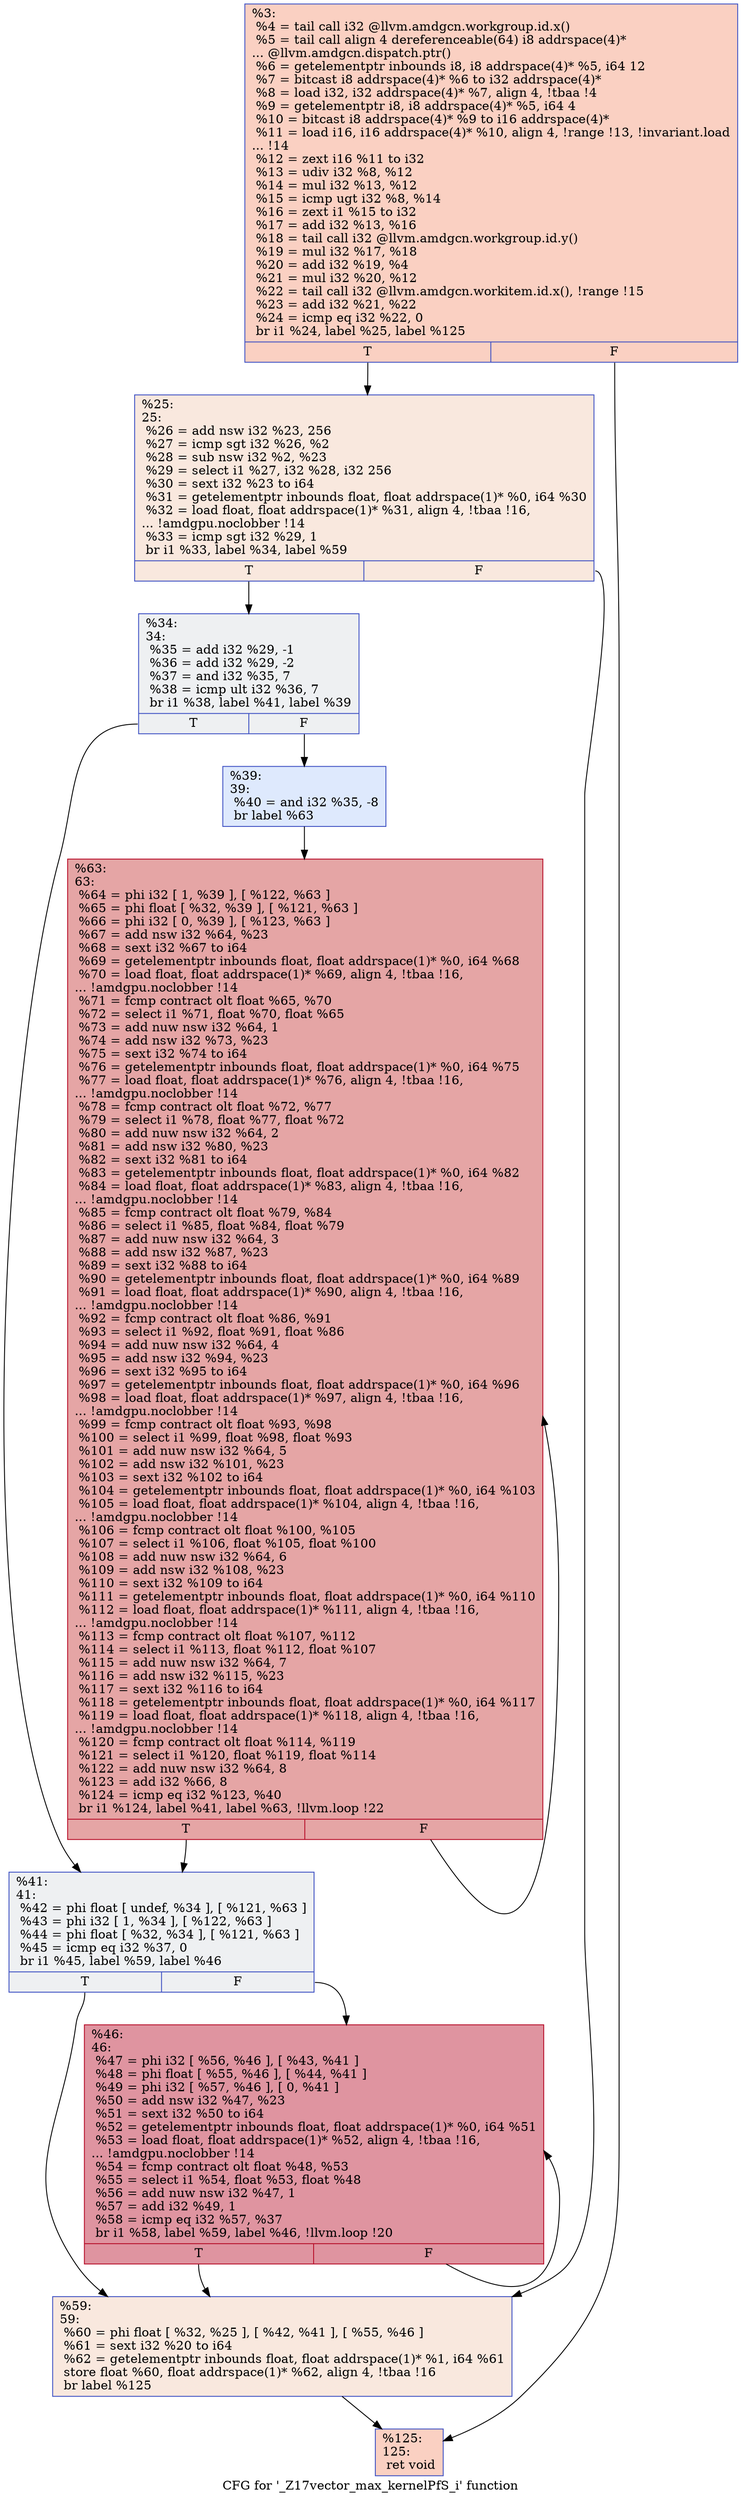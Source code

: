 digraph "CFG for '_Z17vector_max_kernelPfS_i' function" {
	label="CFG for '_Z17vector_max_kernelPfS_i' function";

	Node0x63f4630 [shape=record,color="#3d50c3ff", style=filled, fillcolor="#f3947570",label="{%3:\l  %4 = tail call i32 @llvm.amdgcn.workgroup.id.x()\l  %5 = tail call align 4 dereferenceable(64) i8 addrspace(4)*\l... @llvm.amdgcn.dispatch.ptr()\l  %6 = getelementptr inbounds i8, i8 addrspace(4)* %5, i64 12\l  %7 = bitcast i8 addrspace(4)* %6 to i32 addrspace(4)*\l  %8 = load i32, i32 addrspace(4)* %7, align 4, !tbaa !4\l  %9 = getelementptr i8, i8 addrspace(4)* %5, i64 4\l  %10 = bitcast i8 addrspace(4)* %9 to i16 addrspace(4)*\l  %11 = load i16, i16 addrspace(4)* %10, align 4, !range !13, !invariant.load\l... !14\l  %12 = zext i16 %11 to i32\l  %13 = udiv i32 %8, %12\l  %14 = mul i32 %13, %12\l  %15 = icmp ugt i32 %8, %14\l  %16 = zext i1 %15 to i32\l  %17 = add i32 %13, %16\l  %18 = tail call i32 @llvm.amdgcn.workgroup.id.y()\l  %19 = mul i32 %17, %18\l  %20 = add i32 %19, %4\l  %21 = mul i32 %20, %12\l  %22 = tail call i32 @llvm.amdgcn.workitem.id.x(), !range !15\l  %23 = add i32 %21, %22\l  %24 = icmp eq i32 %22, 0\l  br i1 %24, label %25, label %125\l|{<s0>T|<s1>F}}"];
	Node0x63f4630:s0 -> Node0x63f6e90;
	Node0x63f4630:s1 -> Node0x63f6f20;
	Node0x63f6e90 [shape=record,color="#3d50c3ff", style=filled, fillcolor="#f2cab570",label="{%25:\l25:                                               \l  %26 = add nsw i32 %23, 256\l  %27 = icmp sgt i32 %26, %2\l  %28 = sub nsw i32 %2, %23\l  %29 = select i1 %27, i32 %28, i32 256\l  %30 = sext i32 %23 to i64\l  %31 = getelementptr inbounds float, float addrspace(1)* %0, i64 %30\l  %32 = load float, float addrspace(1)* %31, align 4, !tbaa !16,\l... !amdgpu.noclobber !14\l  %33 = icmp sgt i32 %29, 1\l  br i1 %33, label %34, label %59\l|{<s0>T|<s1>F}}"];
	Node0x63f6e90:s0 -> Node0x63f6660;
	Node0x63f6e90:s1 -> Node0x63f7e80;
	Node0x63f6660 [shape=record,color="#3d50c3ff", style=filled, fillcolor="#d9dce170",label="{%34:\l34:                                               \l  %35 = add i32 %29, -1\l  %36 = add i32 %29, -2\l  %37 = and i32 %35, 7\l  %38 = icmp ult i32 %36, 7\l  br i1 %38, label %41, label %39\l|{<s0>T|<s1>F}}"];
	Node0x63f6660:s0 -> Node0x63f8260;
	Node0x63f6660:s1 -> Node0x63f82b0;
	Node0x63f82b0 [shape=record,color="#3d50c3ff", style=filled, fillcolor="#b5cdfa70",label="{%39:\l39:                                               \l  %40 = and i32 %35, -8\l  br label %63\l}"];
	Node0x63f82b0 -> Node0x63f84b0;
	Node0x63f8260 [shape=record,color="#3d50c3ff", style=filled, fillcolor="#d9dce170",label="{%41:\l41:                                               \l  %42 = phi float [ undef, %34 ], [ %121, %63 ]\l  %43 = phi i32 [ 1, %34 ], [ %122, %63 ]\l  %44 = phi float [ %32, %34 ], [ %121, %63 ]\l  %45 = icmp eq i32 %37, 0\l  br i1 %45, label %59, label %46\l|{<s0>T|<s1>F}}"];
	Node0x63f8260:s0 -> Node0x63f7e80;
	Node0x63f8260:s1 -> Node0x63f8cd0;
	Node0x63f8cd0 [shape=record,color="#b70d28ff", style=filled, fillcolor="#b70d2870",label="{%46:\l46:                                               \l  %47 = phi i32 [ %56, %46 ], [ %43, %41 ]\l  %48 = phi float [ %55, %46 ], [ %44, %41 ]\l  %49 = phi i32 [ %57, %46 ], [ 0, %41 ]\l  %50 = add nsw i32 %47, %23\l  %51 = sext i32 %50 to i64\l  %52 = getelementptr inbounds float, float addrspace(1)* %0, i64 %51\l  %53 = load float, float addrspace(1)* %52, align 4, !tbaa !16,\l... !amdgpu.noclobber !14\l  %54 = fcmp contract olt float %48, %53\l  %55 = select i1 %54, float %53, float %48\l  %56 = add nuw nsw i32 %47, 1\l  %57 = add i32 %49, 1\l  %58 = icmp eq i32 %57, %37\l  br i1 %58, label %59, label %46, !llvm.loop !20\l|{<s0>T|<s1>F}}"];
	Node0x63f8cd0:s0 -> Node0x63f7e80;
	Node0x63f8cd0:s1 -> Node0x63f8cd0;
	Node0x63f7e80 [shape=record,color="#3d50c3ff", style=filled, fillcolor="#f2cab570",label="{%59:\l59:                                               \l  %60 = phi float [ %32, %25 ], [ %42, %41 ], [ %55, %46 ]\l  %61 = sext i32 %20 to i64\l  %62 = getelementptr inbounds float, float addrspace(1)* %1, i64 %61\l  store float %60, float addrspace(1)* %62, align 4, !tbaa !16\l  br label %125\l}"];
	Node0x63f7e80 -> Node0x63f6f20;
	Node0x63f84b0 [shape=record,color="#b70d28ff", style=filled, fillcolor="#c5333470",label="{%63:\l63:                                               \l  %64 = phi i32 [ 1, %39 ], [ %122, %63 ]\l  %65 = phi float [ %32, %39 ], [ %121, %63 ]\l  %66 = phi i32 [ 0, %39 ], [ %123, %63 ]\l  %67 = add nsw i32 %64, %23\l  %68 = sext i32 %67 to i64\l  %69 = getelementptr inbounds float, float addrspace(1)* %0, i64 %68\l  %70 = load float, float addrspace(1)* %69, align 4, !tbaa !16,\l... !amdgpu.noclobber !14\l  %71 = fcmp contract olt float %65, %70\l  %72 = select i1 %71, float %70, float %65\l  %73 = add nuw nsw i32 %64, 1\l  %74 = add nsw i32 %73, %23\l  %75 = sext i32 %74 to i64\l  %76 = getelementptr inbounds float, float addrspace(1)* %0, i64 %75\l  %77 = load float, float addrspace(1)* %76, align 4, !tbaa !16,\l... !amdgpu.noclobber !14\l  %78 = fcmp contract olt float %72, %77\l  %79 = select i1 %78, float %77, float %72\l  %80 = add nuw nsw i32 %64, 2\l  %81 = add nsw i32 %80, %23\l  %82 = sext i32 %81 to i64\l  %83 = getelementptr inbounds float, float addrspace(1)* %0, i64 %82\l  %84 = load float, float addrspace(1)* %83, align 4, !tbaa !16,\l... !amdgpu.noclobber !14\l  %85 = fcmp contract olt float %79, %84\l  %86 = select i1 %85, float %84, float %79\l  %87 = add nuw nsw i32 %64, 3\l  %88 = add nsw i32 %87, %23\l  %89 = sext i32 %88 to i64\l  %90 = getelementptr inbounds float, float addrspace(1)* %0, i64 %89\l  %91 = load float, float addrspace(1)* %90, align 4, !tbaa !16,\l... !amdgpu.noclobber !14\l  %92 = fcmp contract olt float %86, %91\l  %93 = select i1 %92, float %91, float %86\l  %94 = add nuw nsw i32 %64, 4\l  %95 = add nsw i32 %94, %23\l  %96 = sext i32 %95 to i64\l  %97 = getelementptr inbounds float, float addrspace(1)* %0, i64 %96\l  %98 = load float, float addrspace(1)* %97, align 4, !tbaa !16,\l... !amdgpu.noclobber !14\l  %99 = fcmp contract olt float %93, %98\l  %100 = select i1 %99, float %98, float %93\l  %101 = add nuw nsw i32 %64, 5\l  %102 = add nsw i32 %101, %23\l  %103 = sext i32 %102 to i64\l  %104 = getelementptr inbounds float, float addrspace(1)* %0, i64 %103\l  %105 = load float, float addrspace(1)* %104, align 4, !tbaa !16,\l... !amdgpu.noclobber !14\l  %106 = fcmp contract olt float %100, %105\l  %107 = select i1 %106, float %105, float %100\l  %108 = add nuw nsw i32 %64, 6\l  %109 = add nsw i32 %108, %23\l  %110 = sext i32 %109 to i64\l  %111 = getelementptr inbounds float, float addrspace(1)* %0, i64 %110\l  %112 = load float, float addrspace(1)* %111, align 4, !tbaa !16,\l... !amdgpu.noclobber !14\l  %113 = fcmp contract olt float %107, %112\l  %114 = select i1 %113, float %112, float %107\l  %115 = add nuw nsw i32 %64, 7\l  %116 = add nsw i32 %115, %23\l  %117 = sext i32 %116 to i64\l  %118 = getelementptr inbounds float, float addrspace(1)* %0, i64 %117\l  %119 = load float, float addrspace(1)* %118, align 4, !tbaa !16,\l... !amdgpu.noclobber !14\l  %120 = fcmp contract olt float %114, %119\l  %121 = select i1 %120, float %119, float %114\l  %122 = add nuw nsw i32 %64, 8\l  %123 = add i32 %66, 8\l  %124 = icmp eq i32 %123, %40\l  br i1 %124, label %41, label %63, !llvm.loop !22\l|{<s0>T|<s1>F}}"];
	Node0x63f84b0:s0 -> Node0x63f8260;
	Node0x63f84b0:s1 -> Node0x63f84b0;
	Node0x63f6f20 [shape=record,color="#3d50c3ff", style=filled, fillcolor="#f3947570",label="{%125:\l125:                                              \l  ret void\l}"];
}
